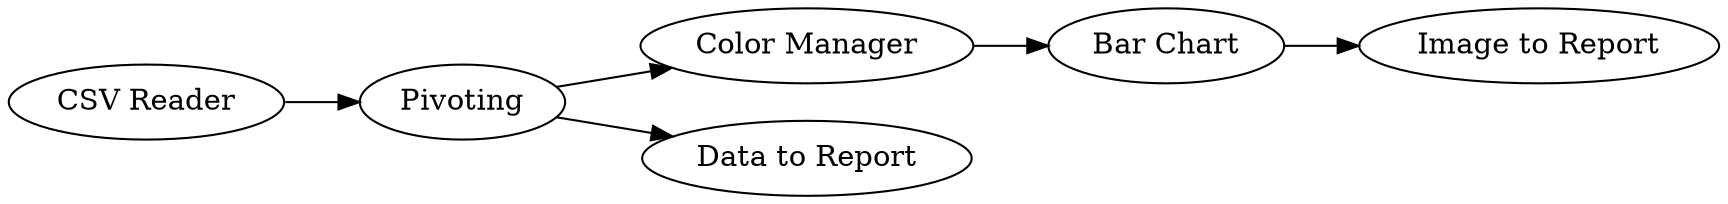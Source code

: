 digraph {
	"3292391188499236072_8" [label="Image to Report"]
	"3292391188499236072_1" [label="CSV Reader"]
	"3292391188499236072_5" [label="Color Manager"]
	"3292391188499236072_7" [label="Data to Report"]
	"3292391188499236072_6" [label="Bar Chart"]
	"3292391188499236072_2" [label=Pivoting]
	"3292391188499236072_2" -> "3292391188499236072_7"
	"3292391188499236072_5" -> "3292391188499236072_6"
	"3292391188499236072_6" -> "3292391188499236072_8"
	"3292391188499236072_1" -> "3292391188499236072_2"
	"3292391188499236072_2" -> "3292391188499236072_5"
	rankdir=LR
}
